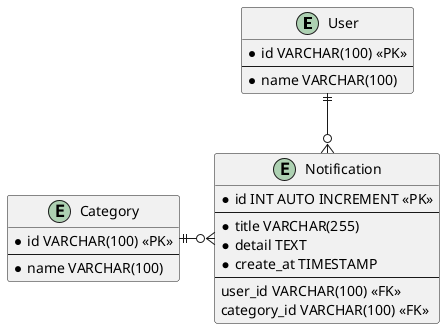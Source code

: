 @startuml

    entity User {
        * id VARCHAR(100) <<PK>>
        --
        * name VARCHAR(100)
    }

    entity Notification {
         * id INT AUTO INCREMENT <<PK>>
         --
         * title VARCHAR(255)
         * detail TEXT
         * create_at TIMESTAMP
         --
         user_id VARCHAR(100) <<FK>>
         category_id VARCHAR(100) <<FK>>
    }

    entity Category {
        * id VARCHAR(100) <<PK>>
        --
        * name VARCHAR(100)
    }

User ||--o{ Notification
Category ||-o{ Notification

@enduml
